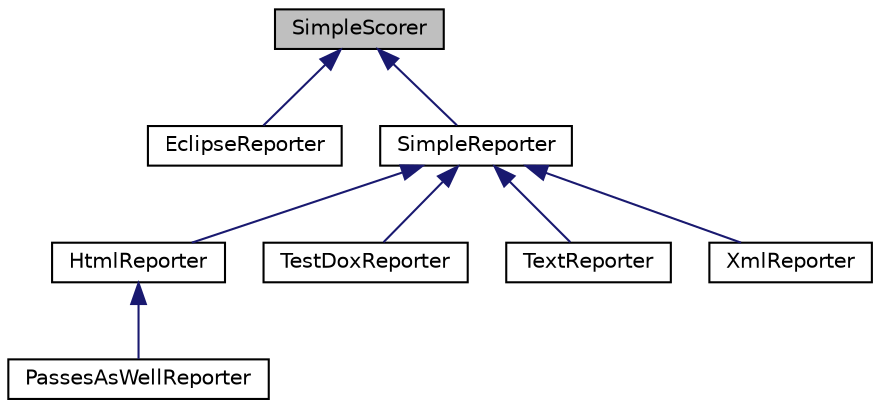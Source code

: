 digraph "SimpleScorer"
{
  edge [fontname="Helvetica",fontsize="10",labelfontname="Helvetica",labelfontsize="10"];
  node [fontname="Helvetica",fontsize="10",shape=record];
  Node1 [label="SimpleScorer",height=0.2,width=0.4,color="black", fillcolor="grey75", style="filled" fontcolor="black"];
  Node1 -> Node2 [dir="back",color="midnightblue",fontsize="10",style="solid",fontname="Helvetica"];
  Node2 [label="EclipseReporter",height=0.2,width=0.4,color="black", fillcolor="white", style="filled",URL="$class_eclipse_reporter.html"];
  Node1 -> Node3 [dir="back",color="midnightblue",fontsize="10",style="solid",fontname="Helvetica"];
  Node3 [label="SimpleReporter",height=0.2,width=0.4,color="black", fillcolor="white", style="filled",URL="$class_simple_reporter.html"];
  Node3 -> Node4 [dir="back",color="midnightblue",fontsize="10",style="solid",fontname="Helvetica"];
  Node4 [label="HtmlReporter",height=0.2,width=0.4,color="black", fillcolor="white", style="filled",URL="$class_html_reporter.html"];
  Node4 -> Node5 [dir="back",color="midnightblue",fontsize="10",style="solid",fontname="Helvetica"];
  Node5 [label="PassesAsWellReporter",height=0.2,width=0.4,color="black", fillcolor="white", style="filled",URL="$class_passes_as_well_reporter.html"];
  Node3 -> Node6 [dir="back",color="midnightblue",fontsize="10",style="solid",fontname="Helvetica"];
  Node6 [label="TestDoxReporter",height=0.2,width=0.4,color="black", fillcolor="white", style="filled",URL="$class_test_dox_reporter.html"];
  Node3 -> Node7 [dir="back",color="midnightblue",fontsize="10",style="solid",fontname="Helvetica"];
  Node7 [label="TextReporter",height=0.2,width=0.4,color="black", fillcolor="white", style="filled",URL="$class_text_reporter.html"];
  Node3 -> Node8 [dir="back",color="midnightblue",fontsize="10",style="solid",fontname="Helvetica"];
  Node8 [label="XmlReporter",height=0.2,width=0.4,color="black", fillcolor="white", style="filled",URL="$class_xml_reporter.html"];
}
